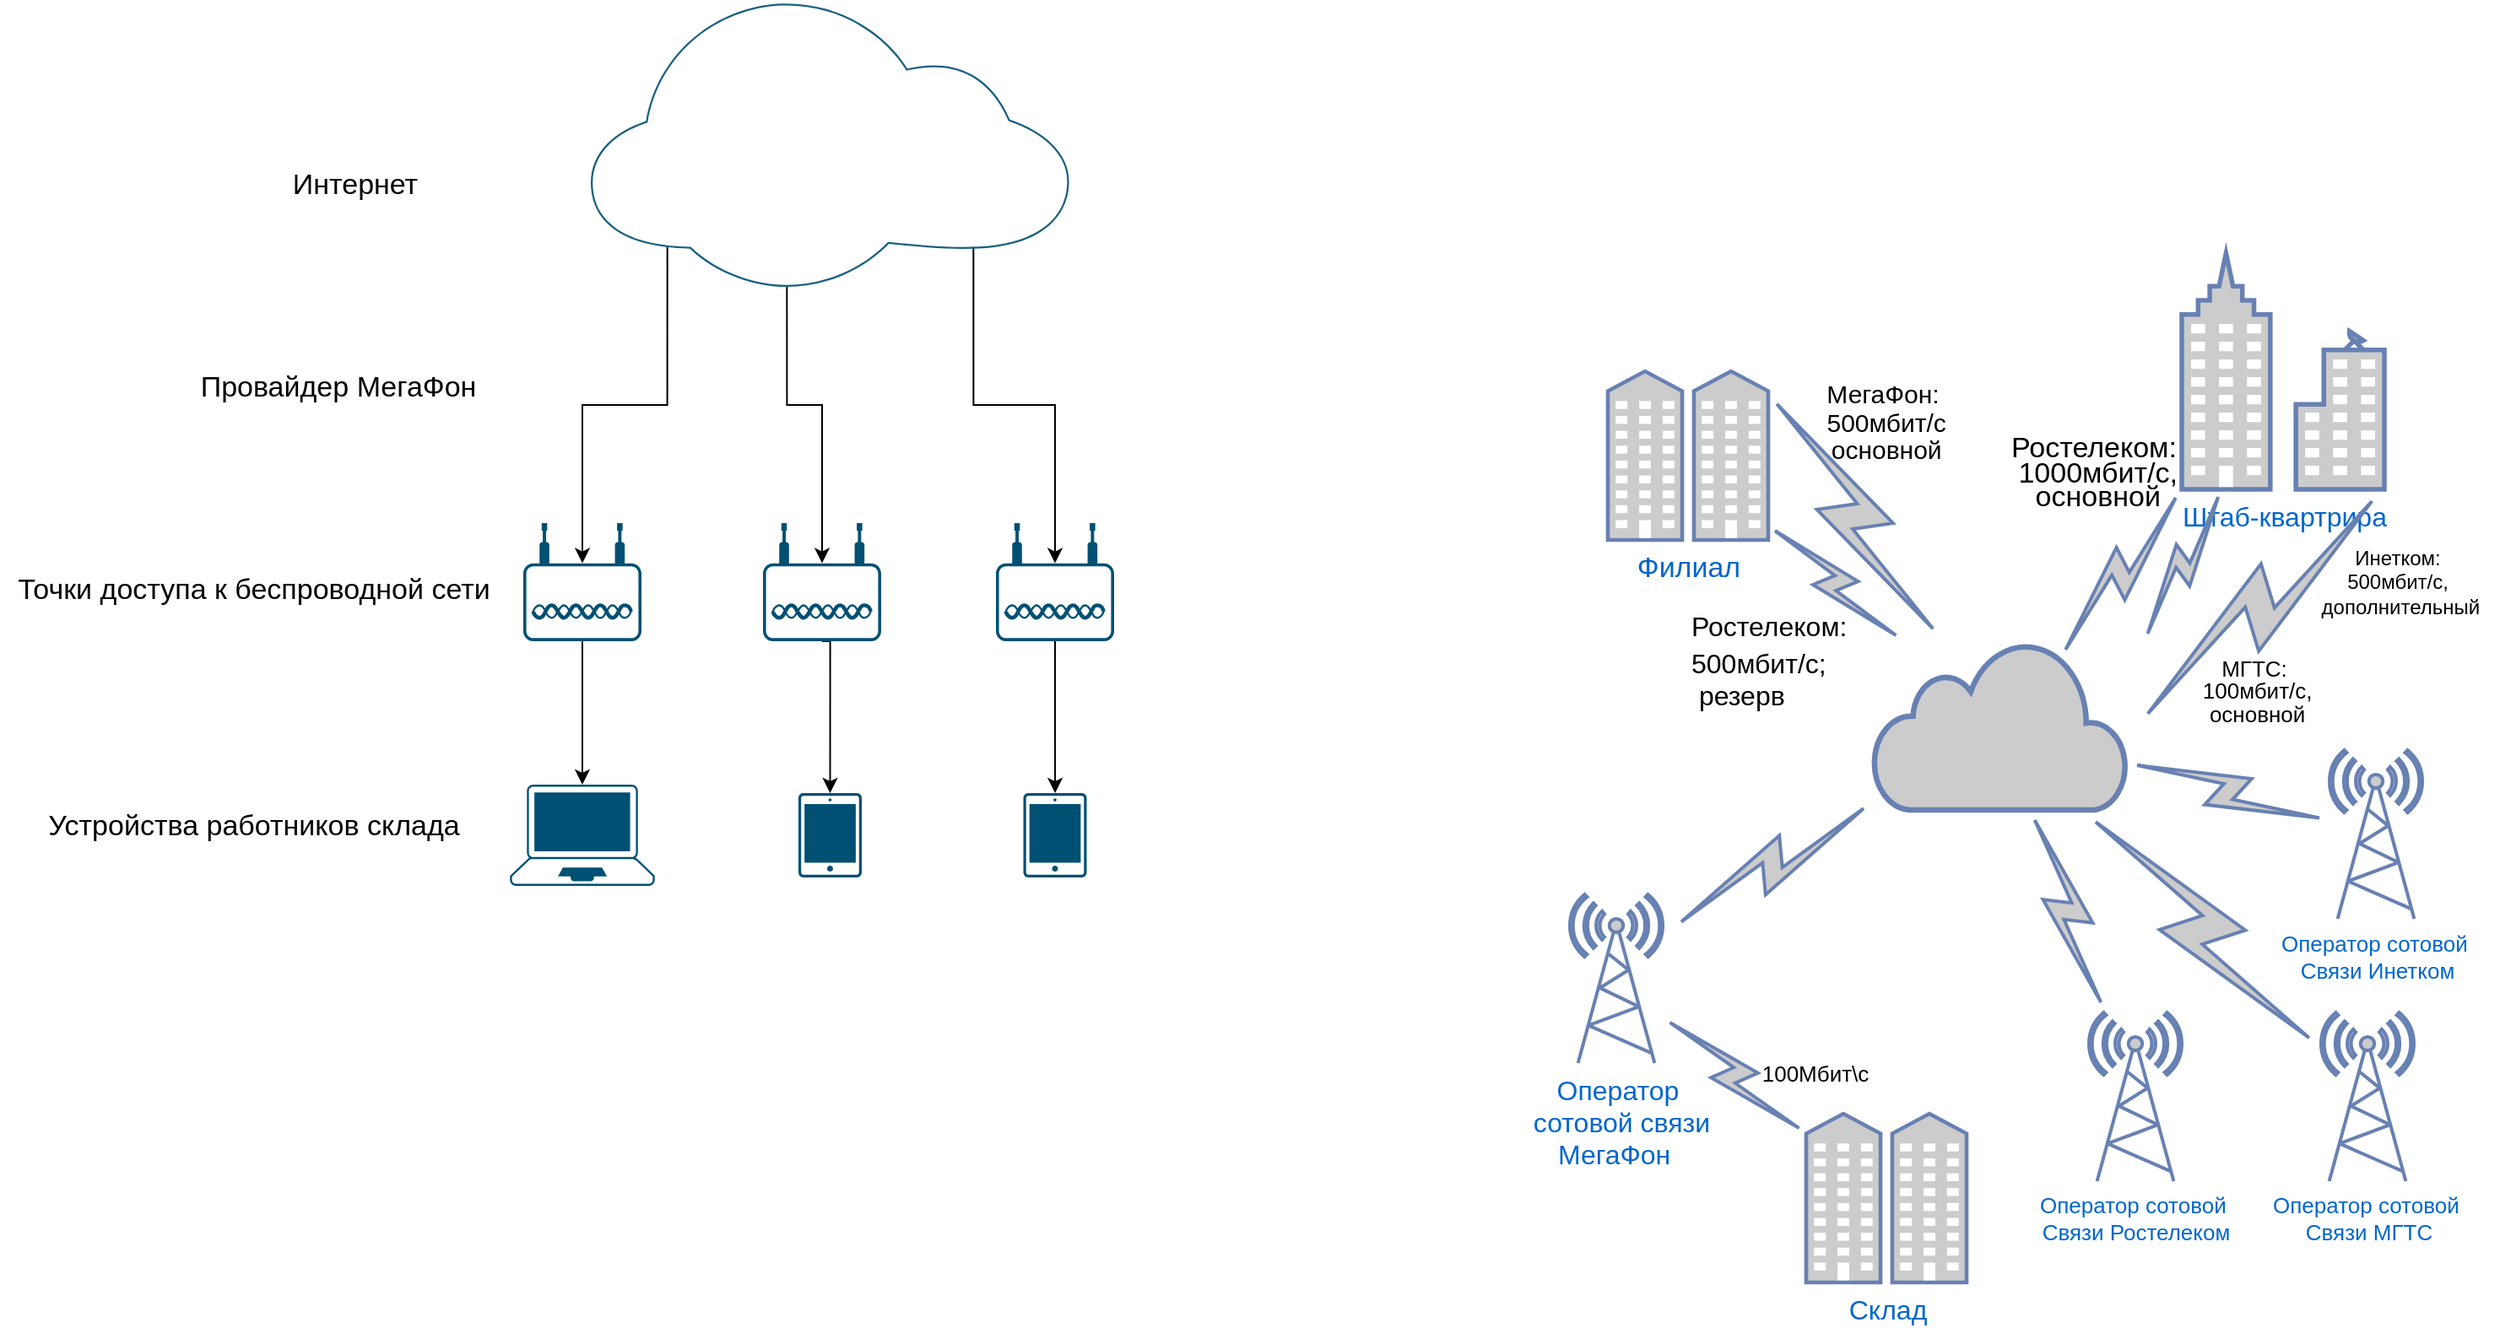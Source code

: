 <mxfile version="20.6.0" type="github">
  <diagram id="-UTYX_p3Y40szlkS-9Rh" name="Страница 1">
    <mxGraphModel dx="2889" dy="1154" grid="1" gridSize="10" guides="1" tooltips="1" connect="1" arrows="1" fold="1" page="1" pageScale="1" pageWidth="827" pageHeight="1169" math="0" shadow="0">
      <root>
        <mxCell id="0" />
        <mxCell id="1" parent="0" />
        <mxCell id="KpQBcZ5MpFE-sc2UEKSK-1" value="" style="html=1;outlineConnect=0;fillColor=#CCCCCC;strokeColor=#6881B3;gradientColor=none;gradientDirection=north;strokeWidth=2;shape=mxgraph.networks.cloud;fontColor=#ffffff;" parent="1" vertex="1">
          <mxGeometry x="310" y="470" width="150" height="100" as="geometry" />
        </mxCell>
        <mxCell id="KpQBcZ5MpFE-sc2UEKSK-2" value="" style="html=1;outlineConnect=0;fillColor=#CCCCCC;strokeColor=#6881B3;gradientColor=none;gradientDirection=north;strokeWidth=2;shape=mxgraph.networks.comm_link_edge;html=1;rounded=0;entryX=1;entryY=0.12;entryDx=0;entryDy=0;entryPerimeter=0;" parent="1" source="KpQBcZ5MpFE-sc2UEKSK-1" edge="1" target="KpQBcZ5MpFE-sc2UEKSK-3">
          <mxGeometry width="100" height="100" relative="1" as="geometry">
            <mxPoint x="130" y="360" as="sourcePoint" />
            <mxPoint x="230" y="260" as="targetPoint" />
          </mxGeometry>
        </mxCell>
        <mxCell id="KpQBcZ5MpFE-sc2UEKSK-3" value="&lt;font style=&quot;font-size: 17px;&quot;&gt;Филиал&lt;/font&gt;" style="fontColor=#0066CC;verticalAlign=top;verticalLabelPosition=bottom;labelPosition=center;align=center;html=1;outlineConnect=0;fillColor=#CCCCCC;strokeColor=#6881B3;gradientColor=none;gradientDirection=north;strokeWidth=2;shape=mxgraph.networks.community;" parent="1" vertex="1">
          <mxGeometry x="152.5" y="310" width="95" height="100" as="geometry" />
        </mxCell>
        <mxCell id="KpQBcZ5MpFE-sc2UEKSK-4" value="" style="html=1;outlineConnect=0;fillColor=#CCCCCC;strokeColor=#6881B3;gradientColor=none;gradientDirection=north;strokeWidth=2;shape=mxgraph.networks.comm_link_edge;html=1;rounded=0;" parent="1" target="KpQBcZ5MpFE-sc2UEKSK-3" edge="1" source="KpQBcZ5MpFE-sc2UEKSK-1">
          <mxGeometry width="100" height="100" relative="1" as="geometry">
            <mxPoint x="300" y="560" as="sourcePoint" />
            <mxPoint x="190" y="390" as="targetPoint" />
          </mxGeometry>
        </mxCell>
        <mxCell id="KpQBcZ5MpFE-sc2UEKSK-6" value="&lt;h2 style=&quot;line-height: 10%;&quot;&gt;&lt;span style=&quot;font-weight: normal;&quot;&gt;&lt;font style=&quot;font-size: 15px;&quot;&gt;МегаФон:&lt;/font&gt;&lt;/span&gt;&lt;/h2&gt;&lt;h2 style=&quot;line-height: 10%;&quot;&gt;&lt;span style=&quot;font-weight: normal;&quot;&gt;&lt;font style=&quot;font-size: 15px;&quot;&gt;&amp;nbsp;500мбит/с&lt;/font&gt;&lt;/span&gt;&lt;/h2&gt;&lt;h2 style=&quot;line-height: 10%;&quot;&gt;&lt;span style=&quot;font-weight: normal;&quot;&gt;&lt;font style=&quot;font-size: 15px;&quot;&gt;&amp;nbsp;основной&lt;/font&gt;&lt;/span&gt;&lt;/h2&gt;" style="text;html=1;align=center;verticalAlign=middle;resizable=0;points=[];autosize=1;strokeColor=none;fillColor=none;rotation=0;" parent="1" vertex="1">
          <mxGeometry x="265" y="300" width="100" height="80" as="geometry" />
        </mxCell>
        <mxCell id="KpQBcZ5MpFE-sc2UEKSK-7" value="&lt;h2 style=&quot;font-size: 16px; line-height: 0%;&quot;&gt;&lt;span style=&quot;font-weight: normal;&quot;&gt;&lt;font style=&quot;font-size: 16px;&quot;&gt;Ростелеком:&lt;/font&gt;&lt;/span&gt;&lt;/h2&gt;&lt;span style=&quot;line-height: 115%; font-family: Calibri, sans-serif; font-size: 16px;&quot;&gt;&lt;font style=&quot;font-size: 16px;&quot;&gt;500мбит/с;&lt;br&gt;&amp;nbsp;резерв&lt;/font&gt;&lt;/span&gt;" style="text;html=1;align=left;verticalAlign=middle;resizable=0;points=[];autosize=1;strokeColor=none;fillColor=none;fontSize=15;rotation=0;" parent="1" vertex="1">
          <mxGeometry x="200" y="440" width="120" height="80" as="geometry" />
        </mxCell>
        <mxCell id="KpQBcZ5MpFE-sc2UEKSK-8" value="Штаб-квартрира" style="fontColor=#0066CC;verticalAlign=top;verticalLabelPosition=bottom;labelPosition=center;align=center;html=1;outlineConnect=0;fillColor=#CCCCCC;strokeColor=#6881B3;gradientColor=none;gradientDirection=north;strokeWidth=2;shape=mxgraph.networks.business_center;fontSize=16;" parent="1" vertex="1">
          <mxGeometry x="492.5" y="240" width="120" height="140" as="geometry" />
        </mxCell>
        <mxCell id="KpQBcZ5MpFE-sc2UEKSK-9" value="" style="html=1;outlineConnect=0;fillColor=#CCCCCC;strokeColor=#6881B3;gradientColor=none;gradientDirection=north;strokeWidth=2;shape=mxgraph.networks.comm_link_edge;html=1;rounded=0;fontSize=16;entryX=0;entryY=1;entryDx=0;entryDy=0;entryPerimeter=0;" parent="1" edge="1" target="KpQBcZ5MpFE-sc2UEKSK-8">
          <mxGeometry width="100" height="100" relative="1" as="geometry">
            <mxPoint x="420" y="480" as="sourcePoint" />
            <mxPoint x="500" y="200" as="targetPoint" />
          </mxGeometry>
        </mxCell>
        <mxCell id="KpQBcZ5MpFE-sc2UEKSK-10" value="" style="html=1;outlineConnect=0;fillColor=#CCCCCC;strokeColor=#6881B3;gradientColor=none;gradientDirection=north;strokeWidth=2;shape=mxgraph.networks.comm_link_edge;html=1;rounded=0;fontSize=16;" parent="1" target="KpQBcZ5MpFE-sc2UEKSK-8" edge="1">
          <mxGeometry width="100" height="100" relative="1" as="geometry">
            <mxPoint x="470" y="470" as="sourcePoint" />
            <mxPoint x="550" y="420" as="targetPoint" />
          </mxGeometry>
        </mxCell>
        <mxCell id="KpQBcZ5MpFE-sc2UEKSK-11" value="" style="html=1;outlineConnect=0;fillColor=#CCCCCC;strokeColor=#6881B3;gradientColor=none;gradientDirection=north;strokeWidth=2;shape=mxgraph.networks.comm_link_edge;html=1;rounded=0;fontSize=16;entryX=1;entryY=1;entryDx=0;entryDy=0;entryPerimeter=0;" parent="1" target="KpQBcZ5MpFE-sc2UEKSK-8" edge="1">
          <mxGeometry width="100" height="100" relative="1" as="geometry">
            <mxPoint x="465" y="520" as="sourcePoint" />
            <mxPoint x="620" y="470" as="targetPoint" />
          </mxGeometry>
        </mxCell>
        <mxCell id="KpQBcZ5MpFE-sc2UEKSK-12" value="&lt;h2 style=&quot;line-height: 0%; font-size: 17px;&quot;&gt;&lt;span style=&quot;font-weight: normal;&quot;&gt;&lt;font style=&quot;font-size: 17px;&quot;&gt;Ростелеком:&lt;/font&gt;&lt;/span&gt;&lt;/h2&gt;&lt;h2 style=&quot;line-height: 0%; font-size: 17px;&quot;&gt;&lt;span style=&quot;font-weight: normal;&quot;&gt;&lt;font style=&quot;font-size: 17px;&quot;&gt;&amp;nbsp;1000мбит/с,&lt;/font&gt;&lt;/span&gt;&lt;/h2&gt;&lt;h2 style=&quot;line-height: 0%; font-size: 17px;&quot;&gt;&lt;span style=&quot;font-weight: normal;&quot;&gt;&lt;font style=&quot;font-size: 17px;&quot;&gt;&amp;nbsp;основной&lt;/font&gt;&lt;/span&gt;&lt;/h2&gt;" style="text;html=1;align=center;verticalAlign=middle;resizable=0;points=[];autosize=1;strokeColor=none;fillColor=none;fontSize=16;rotation=0;" parent="1" vertex="1">
          <mxGeometry x="380" y="335" width="120" height="70" as="geometry" />
        </mxCell>
        <mxCell id="KpQBcZ5MpFE-sc2UEKSK-13" value="&lt;span&gt;Инетком:&lt;br&gt;500мбит/с,&lt;br&gt;&amp;nbsp;дополнительный&lt;/span&gt;" style="text;html=1;align=center;verticalAlign=middle;resizable=0;points=[];autosize=1;strokeColor=none;fillColor=none;fontSize=12;rotation=0;" parent="1" vertex="1">
          <mxGeometry x="560" y="405" width="120" height="60" as="geometry" />
        </mxCell>
        <mxCell id="KpQBcZ5MpFE-sc2UEKSK-14" value="&lt;h2 style=&quot;font-size: 13px;&quot;&gt;&lt;br&gt;&lt;/h2&gt;" style="text;html=1;align=center;verticalAlign=middle;resizable=0;points=[];autosize=1;strokeColor=none;fillColor=none;fontSize=12;rotation=-75;" parent="1" vertex="1">
          <mxGeometry x="455" y="415" width="20" height="50" as="geometry" />
        </mxCell>
        <mxCell id="mzrMpBRlQFHOKVfrwBG5-3" value="&lt;h2 style=&quot;font-size: 13px; line-height: 20%;&quot;&gt;&lt;span style=&quot;font-weight: normal;&quot;&gt;МГТС:&lt;/span&gt;&lt;/h2&gt;&lt;h2 style=&quot;font-size: 13px; line-height: 20%;&quot;&gt;&lt;span style=&quot;font-weight: normal;&quot;&gt;&amp;nbsp;100мбит/с,&lt;/span&gt;&lt;/h2&gt;&lt;h2 style=&quot;font-size: 13px; line-height: 20%;&quot;&gt;&lt;span style=&quot;font-weight: normal;&quot;&gt;&amp;nbsp;основной&lt;/span&gt;&lt;/h2&gt;" style="text;html=1;align=center;verticalAlign=middle;resizable=0;points=[];autosize=1;strokeColor=none;fillColor=none;fontSize=16;" vertex="1" parent="1">
          <mxGeometry x="490" y="470" width="90" height="60" as="geometry" />
        </mxCell>
        <mxCell id="mzrMpBRlQFHOKVfrwBG5-4" value="Склад" style="fontColor=#0066CC;verticalAlign=top;verticalLabelPosition=bottom;labelPosition=center;align=center;html=1;outlineConnect=0;fillColor=#CCCCCC;strokeColor=#6881B3;gradientColor=none;gradientDirection=north;strokeWidth=2;shape=mxgraph.networks.community;fontSize=16;" vertex="1" parent="1">
          <mxGeometry x="270" y="750" width="95" height="100" as="geometry" />
        </mxCell>
        <mxCell id="mzrMpBRlQFHOKVfrwBG5-5" value="Оператор&lt;br&gt;&amp;nbsp;сотовой связи&lt;br&gt;МегаФон&amp;nbsp;" style="fontColor=#0066CC;verticalAlign=top;verticalLabelPosition=bottom;labelPosition=center;align=center;html=1;outlineConnect=0;fillColor=#CCCCCC;strokeColor=#6881B3;gradientColor=none;gradientDirection=north;strokeWidth=2;shape=mxgraph.networks.radio_tower;fontSize=16;" vertex="1" parent="1">
          <mxGeometry x="130" y="620" width="55" height="100" as="geometry" />
        </mxCell>
        <mxCell id="mzrMpBRlQFHOKVfrwBG5-6" value="" style="html=1;outlineConnect=0;fillColor=#CCCCCC;strokeColor=#6881B3;gradientColor=none;gradientDirection=north;strokeWidth=2;shape=mxgraph.networks.comm_link_edge;html=1;rounded=0;fontSize=16;" edge="1" parent="1" source="KpQBcZ5MpFE-sc2UEKSK-1">
          <mxGeometry width="100" height="100" relative="1" as="geometry">
            <mxPoint x="360" y="500" as="sourcePoint" />
            <mxPoint x="190" y="640" as="targetPoint" />
            <Array as="points">
              <mxPoint x="170" y="650" />
            </Array>
          </mxGeometry>
        </mxCell>
        <mxCell id="mzrMpBRlQFHOKVfrwBG5-7" value="" style="html=1;outlineConnect=0;fillColor=#CCCCCC;strokeColor=#6881B3;gradientColor=none;gradientDirection=north;strokeWidth=2;shape=mxgraph.networks.comm_link_edge;html=1;rounded=0;fontSize=16;entryX=0;entryY=0.12;entryDx=0;entryDy=0;entryPerimeter=0;" edge="1" parent="1" source="mzrMpBRlQFHOKVfrwBG5-5" target="mzrMpBRlQFHOKVfrwBG5-4">
          <mxGeometry width="100" height="100" relative="1" as="geometry">
            <mxPoint x="235" y="730" as="sourcePoint" />
            <mxPoint x="280" y="750" as="targetPoint" />
          </mxGeometry>
        </mxCell>
        <mxCell id="mzrMpBRlQFHOKVfrwBG5-8" value="&lt;font style=&quot;font-size: 13px;&quot;&gt;100Мбит\с&lt;/font&gt;" style="text;html=1;align=center;verticalAlign=middle;resizable=0;points=[];autosize=1;strokeColor=none;fillColor=none;fontSize=16;" vertex="1" parent="1">
          <mxGeometry x="230" y="710" width="90" height="30" as="geometry" />
        </mxCell>
        <mxCell id="mzrMpBRlQFHOKVfrwBG5-9" value="Оператор сотовой&amp;nbsp;&lt;br&gt;Связи Ростелеком" style="fontColor=#0066CC;verticalAlign=top;verticalLabelPosition=bottom;labelPosition=center;align=center;html=1;outlineConnect=0;fillColor=#CCCCCC;strokeColor=#6881B3;gradientColor=none;gradientDirection=north;strokeWidth=2;shape=mxgraph.networks.radio_tower;fontSize=13;" vertex="1" parent="1">
          <mxGeometry x="437.5" y="690" width="55" height="100" as="geometry" />
        </mxCell>
        <mxCell id="mzrMpBRlQFHOKVfrwBG5-10" value="Оператор сотовой&amp;nbsp;&lt;br&gt;Связи Инетком" style="fontColor=#0066CC;verticalAlign=top;verticalLabelPosition=bottom;labelPosition=center;align=center;html=1;outlineConnect=0;fillColor=#CCCCCC;strokeColor=#6881B3;gradientColor=none;gradientDirection=north;strokeWidth=2;shape=mxgraph.networks.radio_tower;fontSize=13;" vertex="1" parent="1">
          <mxGeometry x="580" y="534.5" width="55" height="100" as="geometry" />
        </mxCell>
        <mxCell id="mzrMpBRlQFHOKVfrwBG5-11" value="Оператор сотовой&amp;nbsp;&lt;br&gt;Связи МГТС" style="fontColor=#0066CC;verticalAlign=top;verticalLabelPosition=bottom;labelPosition=center;align=center;html=1;outlineConnect=0;fillColor=#CCCCCC;strokeColor=#6881B3;gradientColor=none;gradientDirection=north;strokeWidth=2;shape=mxgraph.networks.radio_tower;fontSize=13;" vertex="1" parent="1">
          <mxGeometry x="575" y="690" width="55" height="100" as="geometry" />
        </mxCell>
        <mxCell id="mzrMpBRlQFHOKVfrwBG5-13" value="" style="html=1;outlineConnect=0;fillColor=#CCCCCC;strokeColor=#6881B3;gradientColor=none;gradientDirection=north;strokeWidth=2;shape=mxgraph.networks.comm_link_edge;html=1;rounded=0;fontSize=13;" edge="1" parent="1" source="mzrMpBRlQFHOKVfrwBG5-9" target="KpQBcZ5MpFE-sc2UEKSK-1">
          <mxGeometry width="100" height="100" relative="1" as="geometry">
            <mxPoint x="400" y="700" as="sourcePoint" />
            <mxPoint x="500" y="600" as="targetPoint" />
          </mxGeometry>
        </mxCell>
        <mxCell id="mzrMpBRlQFHOKVfrwBG5-14" value="" style="html=1;outlineConnect=0;fillColor=#CCCCCC;strokeColor=#6881B3;gradientColor=none;gradientDirection=north;strokeWidth=2;shape=mxgraph.networks.comm_link_edge;html=1;rounded=0;fontSize=13;" edge="1" parent="1" source="KpQBcZ5MpFE-sc2UEKSK-1" target="mzrMpBRlQFHOKVfrwBG5-10">
          <mxGeometry width="100" height="100" relative="1" as="geometry">
            <mxPoint x="360" y="500" as="sourcePoint" />
            <mxPoint x="460" y="400" as="targetPoint" />
          </mxGeometry>
        </mxCell>
        <mxCell id="mzrMpBRlQFHOKVfrwBG5-15" value="" style="html=1;outlineConnect=0;fillColor=#CCCCCC;strokeColor=#6881B3;gradientColor=none;gradientDirection=north;strokeWidth=2;shape=mxgraph.networks.comm_link_edge;html=1;rounded=0;fontSize=13;" edge="1" parent="1" source="KpQBcZ5MpFE-sc2UEKSK-1" target="mzrMpBRlQFHOKVfrwBG5-11">
          <mxGeometry width="100" height="100" relative="1" as="geometry">
            <mxPoint x="360" y="500" as="sourcePoint" />
            <mxPoint x="460" y="400" as="targetPoint" />
          </mxGeometry>
        </mxCell>
        <mxCell id="mzrMpBRlQFHOKVfrwBG5-27" style="edgeStyle=orthogonalEdgeStyle;rounded=0;orthogonalLoop=1;jettySize=auto;html=1;exitX=0.16;exitY=0.86;exitDx=0;exitDy=0;exitPerimeter=0;entryX=0.5;entryY=0.34;entryDx=0;entryDy=0;entryPerimeter=0;fontSize=17;" edge="1" parent="1" source="mzrMpBRlQFHOKVfrwBG5-19" target="mzrMpBRlQFHOKVfrwBG5-21">
          <mxGeometry relative="1" as="geometry" />
        </mxCell>
        <mxCell id="mzrMpBRlQFHOKVfrwBG5-28" style="edgeStyle=orthogonalEdgeStyle;rounded=0;orthogonalLoop=1;jettySize=auto;html=1;exitX=0.41;exitY=1;exitDx=0;exitDy=0;exitPerimeter=0;entryX=0.5;entryY=0.34;entryDx=0;entryDy=0;entryPerimeter=0;fontSize=17;" edge="1" parent="1" source="mzrMpBRlQFHOKVfrwBG5-19" target="mzrMpBRlQFHOKVfrwBG5-22">
          <mxGeometry relative="1" as="geometry" />
        </mxCell>
        <mxCell id="mzrMpBRlQFHOKVfrwBG5-29" style="edgeStyle=orthogonalEdgeStyle;rounded=0;orthogonalLoop=1;jettySize=auto;html=1;exitX=0.8;exitY=0.86;exitDx=0;exitDy=0;exitPerimeter=0;entryX=0.5;entryY=0.34;entryDx=0;entryDy=0;entryPerimeter=0;fontSize=17;" edge="1" parent="1" source="mzrMpBRlQFHOKVfrwBG5-19" target="mzrMpBRlQFHOKVfrwBG5-23">
          <mxGeometry relative="1" as="geometry" />
        </mxCell>
        <mxCell id="mzrMpBRlQFHOKVfrwBG5-19" value="" style="points=[[0,0.64,0],[0.2,0.15,0],[0.4,0.01,0],[0.79,0.25,0],[1,0.65,0],[0.8,0.86,0],[0.41,1,0],[0.16,0.86,0]];verticalLabelPosition=bottom;sketch=0;html=1;verticalAlign=top;aspect=fixed;align=center;pointerEvents=1;shape=mxgraph.cisco19.cloud;fillColor=#186180;strokeColor=none;fontSize=17;" vertex="1" parent="1">
          <mxGeometry x="-450" y="90" width="283.33" height="170" as="geometry" />
        </mxCell>
        <mxCell id="mzrMpBRlQFHOKVfrwBG5-20" value="Интернет" style="text;html=1;align=center;verticalAlign=middle;resizable=0;points=[];autosize=1;strokeColor=none;fillColor=none;fontSize=17;" vertex="1" parent="1">
          <mxGeometry x="-640" y="185" width="100" height="30" as="geometry" />
        </mxCell>
        <mxCell id="mzrMpBRlQFHOKVfrwBG5-35" style="edgeStyle=orthogonalEdgeStyle;rounded=0;orthogonalLoop=1;jettySize=auto;html=1;exitX=0.5;exitY=1;exitDx=0;exitDy=0;exitPerimeter=0;entryX=0.5;entryY=0;entryDx=0;entryDy=0;entryPerimeter=0;fontSize=17;" edge="1" parent="1" source="mzrMpBRlQFHOKVfrwBG5-21" target="mzrMpBRlQFHOKVfrwBG5-32">
          <mxGeometry relative="1" as="geometry" />
        </mxCell>
        <mxCell id="mzrMpBRlQFHOKVfrwBG5-21" value="" style="points=[[0.03,0.36,0],[0.18,0,0],[0.5,0.34,0],[0.82,0,0],[0.97,0.36,0],[1,0.67,0],[0.975,0.975,0],[0.5,1,0],[0.025,0.975,0],[0,0.67,0]];verticalLabelPosition=bottom;sketch=0;html=1;verticalAlign=top;aspect=fixed;align=center;pointerEvents=1;shape=mxgraph.cisco19.wireless_access_point;fillColor=#005073;strokeColor=none;fontSize=17;" vertex="1" parent="1">
          <mxGeometry x="-490" y="400" width="70" height="70" as="geometry" />
        </mxCell>
        <mxCell id="mzrMpBRlQFHOKVfrwBG5-36" style="edgeStyle=orthogonalEdgeStyle;rounded=0;orthogonalLoop=1;jettySize=auto;html=1;exitX=0.5;exitY=1;exitDx=0;exitDy=0;exitPerimeter=0;entryX=0.5;entryY=0;entryDx=0;entryDy=0;entryPerimeter=0;fontSize=17;" edge="1" parent="1" source="mzrMpBRlQFHOKVfrwBG5-22" target="mzrMpBRlQFHOKVfrwBG5-33">
          <mxGeometry relative="1" as="geometry">
            <Array as="points">
              <mxPoint x="-308" y="470" />
            </Array>
          </mxGeometry>
        </mxCell>
        <mxCell id="mzrMpBRlQFHOKVfrwBG5-22" value="" style="points=[[0.03,0.36,0],[0.18,0,0],[0.5,0.34,0],[0.82,0,0],[0.97,0.36,0],[1,0.67,0],[0.975,0.975,0],[0.5,1,0],[0.025,0.975,0],[0,0.67,0]];verticalLabelPosition=bottom;sketch=0;html=1;verticalAlign=top;aspect=fixed;align=center;pointerEvents=1;shape=mxgraph.cisco19.wireless_access_point;fillColor=#005073;strokeColor=none;fontSize=17;" vertex="1" parent="1">
          <mxGeometry x="-348" y="400" width="70" height="70" as="geometry" />
        </mxCell>
        <mxCell id="mzrMpBRlQFHOKVfrwBG5-37" style="edgeStyle=orthogonalEdgeStyle;rounded=0;orthogonalLoop=1;jettySize=auto;html=1;exitX=0.5;exitY=1;exitDx=0;exitDy=0;exitPerimeter=0;fontSize=17;" edge="1" parent="1" source="mzrMpBRlQFHOKVfrwBG5-23" target="mzrMpBRlQFHOKVfrwBG5-34">
          <mxGeometry relative="1" as="geometry" />
        </mxCell>
        <mxCell id="mzrMpBRlQFHOKVfrwBG5-23" value="" style="points=[[0.03,0.36,0],[0.18,0,0],[0.5,0.34,0],[0.82,0,0],[0.97,0.36,0],[1,0.67,0],[0.975,0.975,0],[0.5,1,0],[0.025,0.975,0],[0,0.67,0]];verticalLabelPosition=bottom;sketch=0;html=1;verticalAlign=top;aspect=fixed;align=center;pointerEvents=1;shape=mxgraph.cisco19.wireless_access_point;fillColor=#005073;strokeColor=none;fontSize=17;" vertex="1" parent="1">
          <mxGeometry x="-210" y="400" width="70" height="70" as="geometry" />
        </mxCell>
        <mxCell id="mzrMpBRlQFHOKVfrwBG5-30" value="Провайдер МегаФон" style="text;html=1;align=center;verticalAlign=middle;resizable=0;points=[];autosize=1;strokeColor=none;fillColor=none;fontSize=17;" vertex="1" parent="1">
          <mxGeometry x="-695" y="305" width="190" height="30" as="geometry" />
        </mxCell>
        <mxCell id="mzrMpBRlQFHOKVfrwBG5-31" value="Точки доступа к беспроводной сети" style="text;html=1;align=center;verticalAlign=middle;resizable=0;points=[];autosize=1;strokeColor=none;fillColor=none;fontSize=17;" vertex="1" parent="1">
          <mxGeometry x="-800" y="425" width="300" height="30" as="geometry" />
        </mxCell>
        <mxCell id="mzrMpBRlQFHOKVfrwBG5-32" value="" style="points=[[0.13,0.02,0],[0.5,0,0],[0.87,0.02,0],[0.885,0.4,0],[0.985,0.985,0],[0.5,1,0],[0.015,0.985,0],[0.115,0.4,0]];verticalLabelPosition=bottom;sketch=0;html=1;verticalAlign=top;aspect=fixed;align=center;pointerEvents=1;shape=mxgraph.cisco19.laptop;fillColor=#005073;strokeColor=none;fontSize=17;" vertex="1" parent="1">
          <mxGeometry x="-497.86" y="555" width="85.71" height="60" as="geometry" />
        </mxCell>
        <mxCell id="mzrMpBRlQFHOKVfrwBG5-33" value="" style="sketch=0;points=[[0.015,0.015,0],[0.985,0.015,0],[0.985,0.985,0],[0.015,0.985,0],[0.25,0,0],[0.5,0,0],[0.75,0,0],[1,0.25,0],[1,0.5,0],[1,0.75,0],[0.75,1,0],[0.5,1,0],[0.25,1,0],[0,0.75,0],[0,0.5,0],[0,0.25,0]];verticalLabelPosition=bottom;html=1;verticalAlign=top;aspect=fixed;align=center;pointerEvents=1;shape=mxgraph.cisco19.handheld;fillColor=#005073;strokeColor=none;fontSize=17;" vertex="1" parent="1">
          <mxGeometry x="-327" y="560" width="37.5" height="50" as="geometry" />
        </mxCell>
        <mxCell id="mzrMpBRlQFHOKVfrwBG5-34" value="" style="sketch=0;points=[[0.015,0.015,0],[0.985,0.015,0],[0.985,0.985,0],[0.015,0.985,0],[0.25,0,0],[0.5,0,0],[0.75,0,0],[1,0.25,0],[1,0.5,0],[1,0.75,0],[0.75,1,0],[0.5,1,0],[0.25,1,0],[0,0.75,0],[0,0.5,0],[0,0.25,0]];verticalLabelPosition=bottom;html=1;verticalAlign=top;aspect=fixed;align=center;pointerEvents=1;shape=mxgraph.cisco19.handheld;fillColor=#005073;strokeColor=none;fontSize=17;" vertex="1" parent="1">
          <mxGeometry x="-193.75" y="560" width="37.5" height="50" as="geometry" />
        </mxCell>
        <mxCell id="mzrMpBRlQFHOKVfrwBG5-38" value="Устройства работников склада" style="text;html=1;align=center;verticalAlign=middle;resizable=0;points=[];autosize=1;strokeColor=none;fillColor=none;fontSize=17;" vertex="1" parent="1">
          <mxGeometry x="-785" y="565" width="270" height="30" as="geometry" />
        </mxCell>
      </root>
    </mxGraphModel>
  </diagram>
</mxfile>
